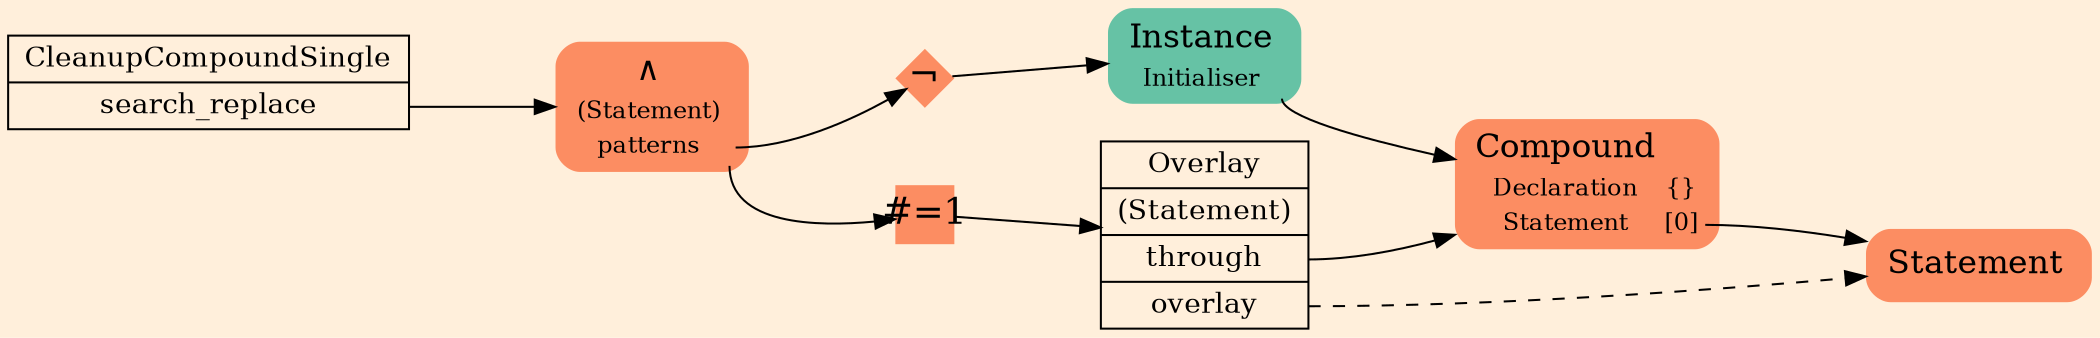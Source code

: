 digraph Inferno {
graph [
rankdir = "LR"
ranksep = 1.0
size = "14,20"
bgcolor = antiquewhite1
];
node [
];
"/CR#P56-0" [
shape = "record"
fillcolor = "transparent"
label = "<fixed> CleanupCompoundSingle | <port0> search_replace"
style = "filled"
fontsize = "14"
fillcolor = antiquewhite1
];
"/#B-2-952" [
shape = "plaintext"
fillcolor = "/set28/2"
label = <<TABLE BORDER="0" CELLBORDER="0" CELLSPACING="0">
 <TR>
  <TD><FONT POINT-SIZE="16.0">∧</FONT></TD>
  <TD></TD>
 </TR>
 <TR>
  <TD>(Statement)</TD>
  <TD PORT="port0"></TD>
 </TR>
 <TR>
  <TD>patterns</TD>
  <TD PORT="port1"></TD>
 </TR>
</TABLE>>
style = "rounded,filled"
fontsize = "12"
];
"/#B-2-955" [
shape = "square"
fillcolor = "/set28/2"
label = <#=1>
style = "filled"
fontsize = "18"
penwidth = 0.0
fixedsize = true
width = 0.4
height = 0.4
];
"/#B-2-956" [
shape = "record"
fillcolor = "/set28/2"
label = "<fixed> Overlay | <port0> (Statement) | <port1> through | <port2> overlay"
style = "filled"
fontsize = "14"
fillcolor = antiquewhite1
];
"/#B-2-957" [
shape = "plaintext"
fillcolor = "/set28/2"
label = <<TABLE BORDER="0" CELLBORDER="0" CELLSPACING="0">
 <TR>
  <TD><FONT POINT-SIZE="16.0">Compound</FONT></TD>
  <TD></TD>
 </TR>
 <TR>
  <TD>Declaration</TD>
  <TD PORT="port0">{}</TD>
 </TR>
 <TR>
  <TD>Statement</TD>
  <TD PORT="port1">[0]</TD>
 </TR>
</TABLE>>
style = "rounded,filled"
fontsize = "12"
];
"/#B-2-958" [
shape = "plaintext"
fillcolor = "/set28/2"
label = <<TABLE BORDER="0" CELLBORDER="0" CELLSPACING="0">
 <TR>
  <TD><FONT POINT-SIZE="16.0">Statement</FONT></TD>
  <TD></TD>
 </TR>
</TABLE>>
style = "rounded,filled"
fontsize = "12"
];
"/#B-2-953" [
shape = "diamond"
fillcolor = "/set28/2"
label = <¬>
style = "filled"
fontsize = "18"
penwidth = 0.0
fixedsize = true
width = 0.4
height = 0.4
];
"/#B-2-954" [
shape = "plaintext"
fillcolor = "/set28/1"
label = <<TABLE BORDER="0" CELLBORDER="0" CELLSPACING="0">
 <TR>
  <TD><FONT POINT-SIZE="16.0">Instance</FONT></TD>
  <TD></TD>
 </TR>
 <TR>
  <TD>Initialiser</TD>
  <TD PORT="port0"></TD>
 </TR>
</TABLE>>
style = "rounded,filled"
fontsize = "12"
];
"/CR#P56-0":port0 -> "/#B-2-952" [style="solid"
];
"/#B-2-952":port1 -> "/#B-2-955" [style="solid"
];
"/#B-2-952":port1 -> "/#B-2-953" [style="solid"
];
"/#B-2-955" -> "/#B-2-956" [style="solid"
];
"/#B-2-956":port1 -> "/#B-2-957" [style="solid"
];
"/#B-2-956":port2 -> "/#B-2-958" [style="dashed"
];
"/#B-2-957":port1 -> "/#B-2-958" [style="solid"
];
"/#B-2-953" -> "/#B-2-954" [style="solid"
];
"/#B-2-954":port0 -> "/#B-2-957" [style="solid"
];
}
